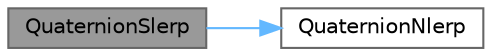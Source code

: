 digraph "QuaternionSlerp"
{
 // INTERACTIVE_SVG=YES
 // LATEX_PDF_SIZE
  bgcolor="transparent";
  edge [fontname=Helvetica,fontsize=10,labelfontname=Helvetica,labelfontsize=10];
  node [fontname=Helvetica,fontsize=10,shape=box,height=0.2,width=0.4];
  rankdir="LR";
  Node1 [label="QuaternionSlerp",height=0.2,width=0.4,color="gray40", fillcolor="grey60", style="filled", fontcolor="black",tooltip=" "];
  Node1 -> Node2 [color="steelblue1",style="solid"];
  Node2 [label="QuaternionNlerp",height=0.2,width=0.4,color="grey40", fillcolor="white", style="filled",URL="$raymath_8h.html#a397eb5f38ae2fbb412f1e4ee10c1bd3a",tooltip=" "];
}
